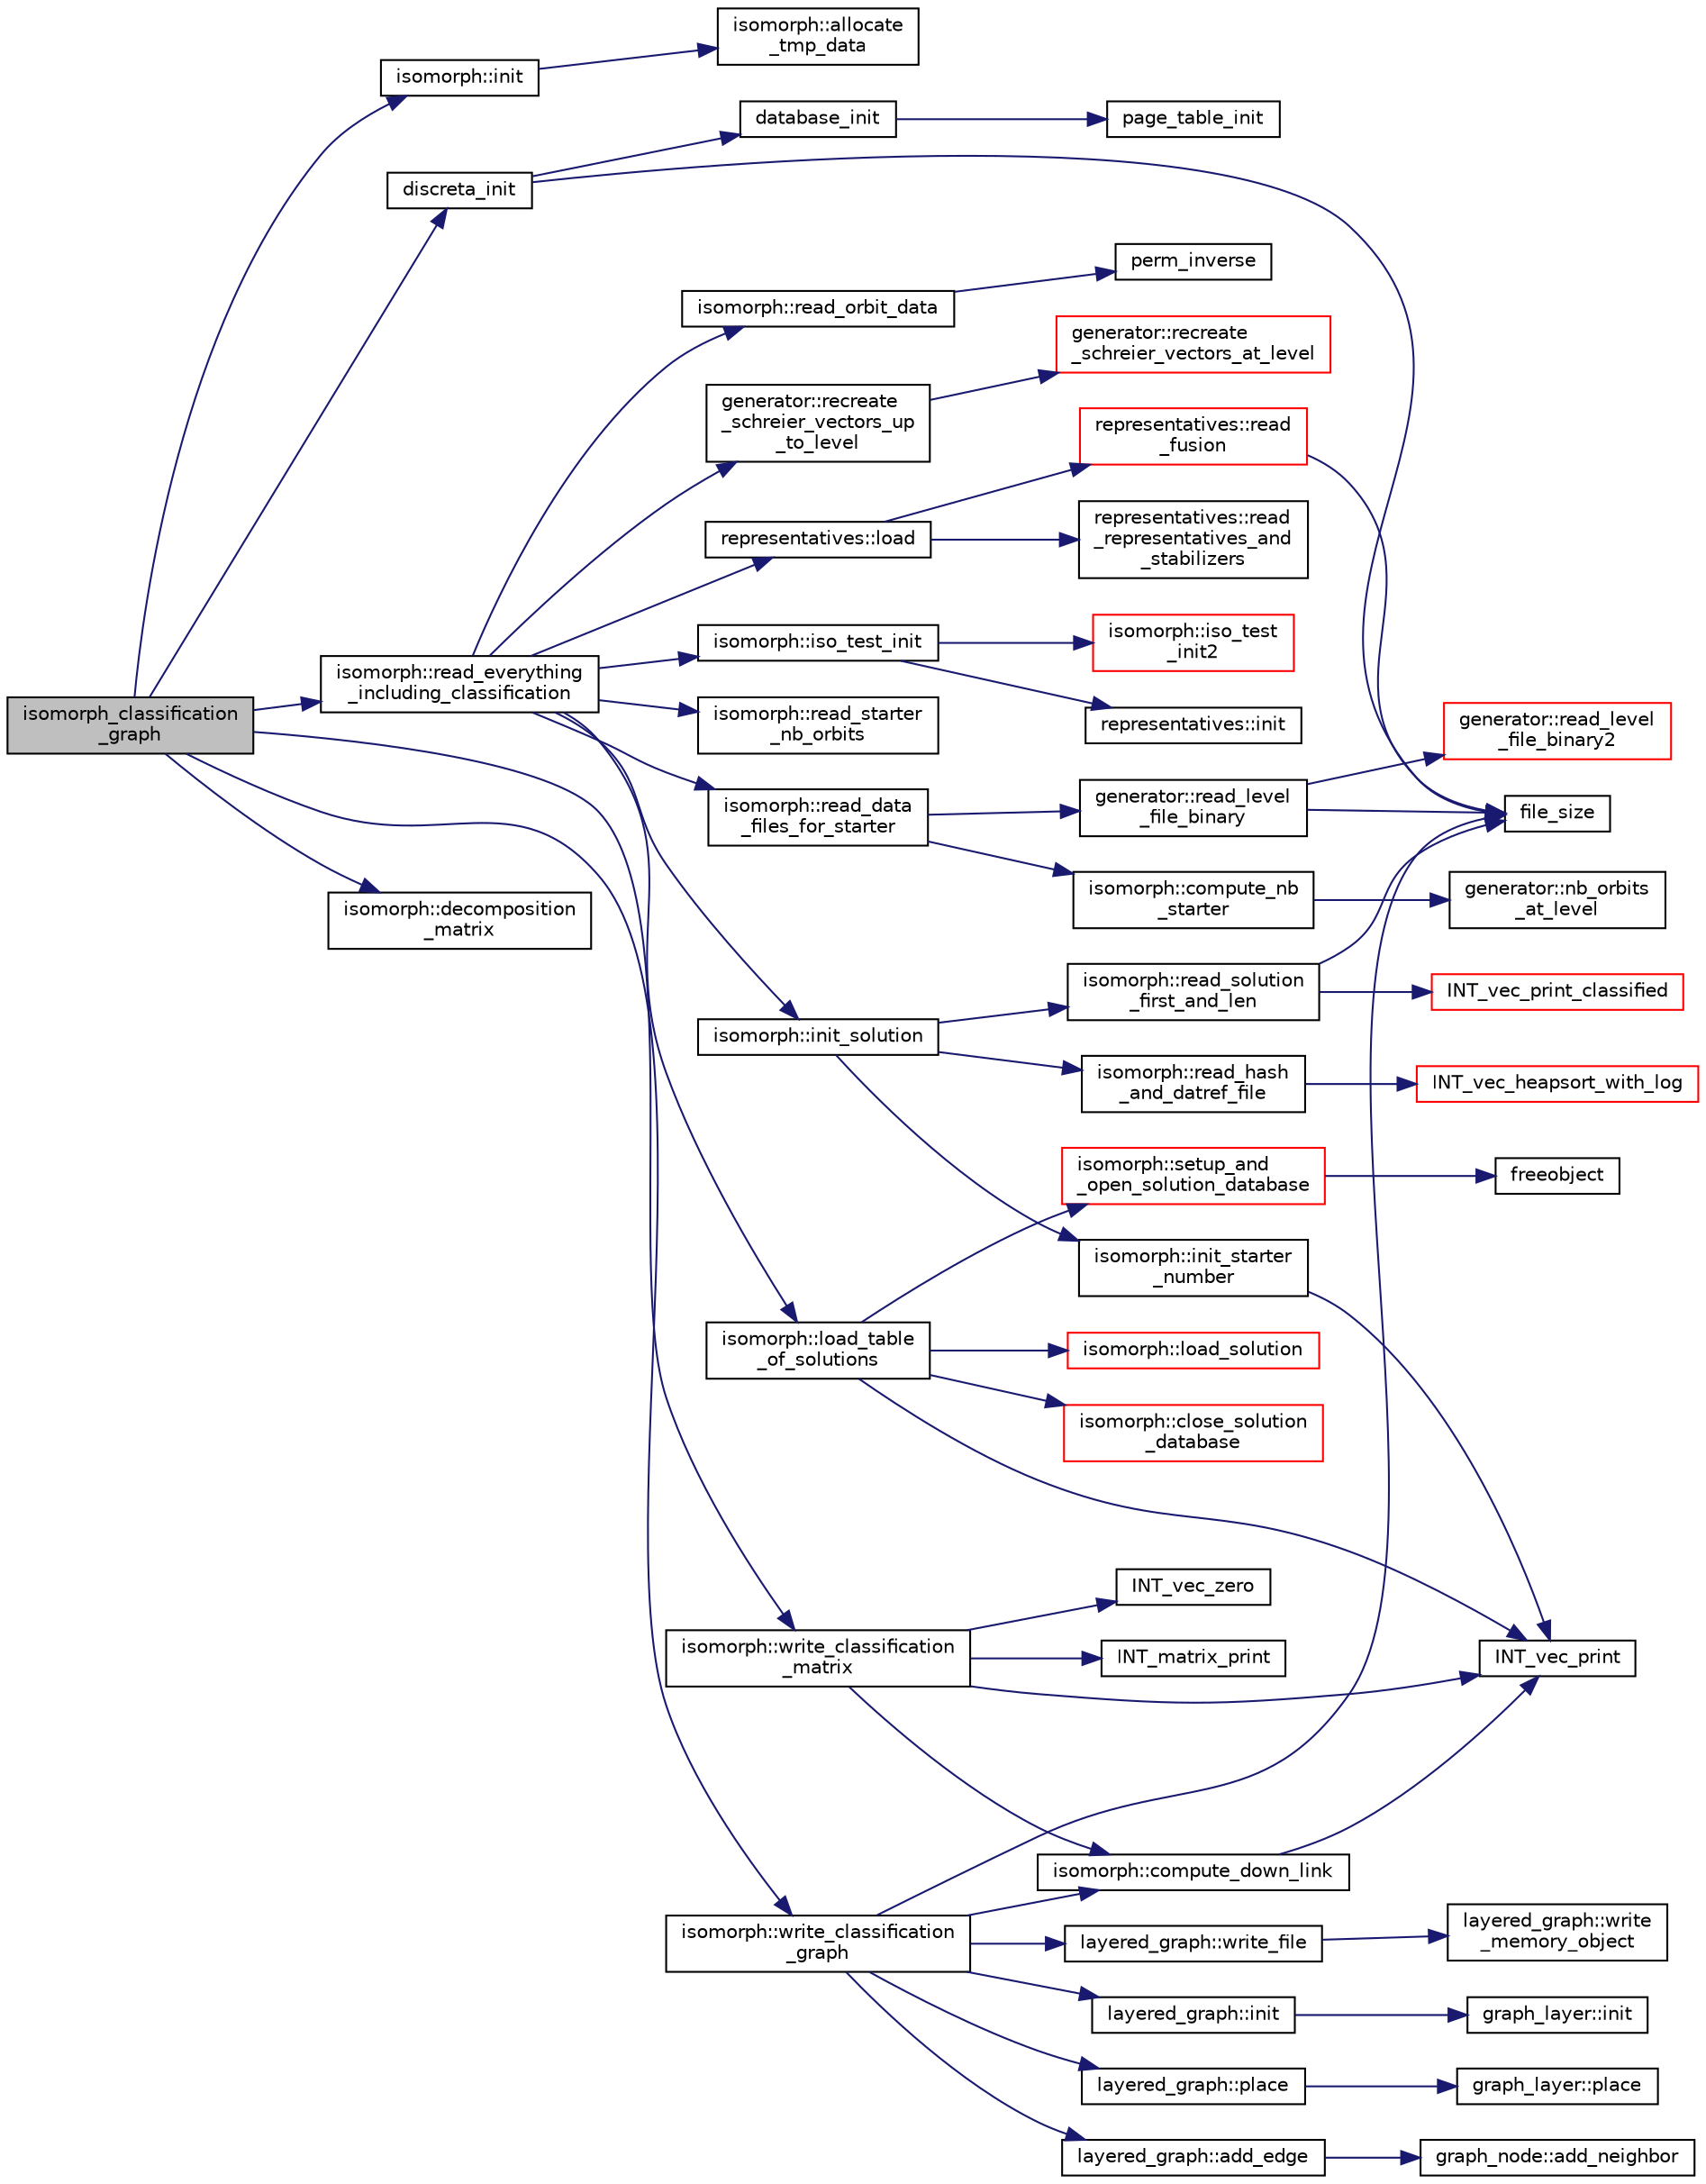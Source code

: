 digraph "isomorph_classification_graph"
{
  edge [fontname="Helvetica",fontsize="10",labelfontname="Helvetica",labelfontsize="10"];
  node [fontname="Helvetica",fontsize="10",shape=record];
  rankdir="LR";
  Node163 [label="isomorph_classification\l_graph",height=0.2,width=0.4,color="black", fillcolor="grey75", style="filled", fontcolor="black"];
  Node163 -> Node164 [color="midnightblue",fontsize="10",style="solid",fontname="Helvetica"];
  Node164 [label="discreta_init",height=0.2,width=0.4,color="black", fillcolor="white", style="filled",URL="$d9/d60/discreta_8h.html#a26c1fcfc028f99baaccd7da37c8688e7"];
  Node164 -> Node165 [color="midnightblue",fontsize="10",style="solid",fontname="Helvetica"];
  Node165 [label="file_size",height=0.2,width=0.4,color="black", fillcolor="white", style="filled",URL="$df/dbf/sajeeb_8_c.html#a5c37cf5785204b6e9adf647dc14d0e50"];
  Node164 -> Node166 [color="midnightblue",fontsize="10",style="solid",fontname="Helvetica"];
  Node166 [label="database_init",height=0.2,width=0.4,color="black", fillcolor="white", style="filled",URL="$d8/d5a/btree_8_c.html#a925ec7a8df95c484c506e7d1a0419f1c"];
  Node166 -> Node167 [color="midnightblue",fontsize="10",style="solid",fontname="Helvetica"];
  Node167 [label="page_table_init",height=0.2,width=0.4,color="black", fillcolor="white", style="filled",URL="$d9/d60/discreta_8h.html#ab1c17c254db929b1c70f13c60f3efbbe"];
  Node163 -> Node168 [color="midnightblue",fontsize="10",style="solid",fontname="Helvetica"];
  Node168 [label="isomorph::init",height=0.2,width=0.4,color="black", fillcolor="white", style="filled",URL="$d3/d5f/classisomorph.html#ad10f09aafccb67e0871404d61a68e0d9"];
  Node168 -> Node169 [color="midnightblue",fontsize="10",style="solid",fontname="Helvetica"];
  Node169 [label="isomorph::allocate\l_tmp_data",height=0.2,width=0.4,color="black", fillcolor="white", style="filled",URL="$d3/d5f/classisomorph.html#a2aba74f4e4c524cfee6c9faea33474c2"];
  Node163 -> Node170 [color="midnightblue",fontsize="10",style="solid",fontname="Helvetica"];
  Node170 [label="isomorph::read_everything\l_including_classification",height=0.2,width=0.4,color="black", fillcolor="white", style="filled",URL="$d3/d5f/classisomorph.html#aa6a56e4522d3133a6ea65c9ac6de3924"];
  Node170 -> Node171 [color="midnightblue",fontsize="10",style="solid",fontname="Helvetica"];
  Node171 [label="isomorph::read_data\l_files_for_starter",height=0.2,width=0.4,color="black", fillcolor="white", style="filled",URL="$d3/d5f/classisomorph.html#a388ff858a7a437e12b5a96121294f48f"];
  Node171 -> Node172 [color="midnightblue",fontsize="10",style="solid",fontname="Helvetica"];
  Node172 [label="generator::read_level\l_file_binary",height=0.2,width=0.4,color="black", fillcolor="white", style="filled",URL="$d7/d73/classgenerator.html#a03b82a8bd61e9d6af1a8c114274b2be2"];
  Node172 -> Node165 [color="midnightblue",fontsize="10",style="solid",fontname="Helvetica"];
  Node172 -> Node173 [color="midnightblue",fontsize="10",style="solid",fontname="Helvetica"];
  Node173 [label="generator::read_level\l_file_binary2",height=0.2,width=0.4,color="red", fillcolor="white", style="filled",URL="$d7/d73/classgenerator.html#a1122a5fc388f2ca946f920ed965eb8b7"];
  Node171 -> Node178 [color="midnightblue",fontsize="10",style="solid",fontname="Helvetica"];
  Node178 [label="isomorph::compute_nb\l_starter",height=0.2,width=0.4,color="black", fillcolor="white", style="filled",URL="$d3/d5f/classisomorph.html#ac899e1617283a043eab938ee0f84ea51"];
  Node178 -> Node179 [color="midnightblue",fontsize="10",style="solid",fontname="Helvetica"];
  Node179 [label="generator::nb_orbits\l_at_level",height=0.2,width=0.4,color="black", fillcolor="white", style="filled",URL="$d7/d73/classgenerator.html#a020f3d8378448310d044a4a24fadf301"];
  Node170 -> Node180 [color="midnightblue",fontsize="10",style="solid",fontname="Helvetica"];
  Node180 [label="isomorph::init_solution",height=0.2,width=0.4,color="black", fillcolor="white", style="filled",URL="$d3/d5f/classisomorph.html#ac3c171a595b93a33ac8a9e5d2d7b6eab"];
  Node180 -> Node181 [color="midnightblue",fontsize="10",style="solid",fontname="Helvetica"];
  Node181 [label="isomorph::read_solution\l_first_and_len",height=0.2,width=0.4,color="black", fillcolor="white", style="filled",URL="$d3/d5f/classisomorph.html#affd1e7546f0caf49aac43df1cff96485"];
  Node181 -> Node165 [color="midnightblue",fontsize="10",style="solid",fontname="Helvetica"];
  Node181 -> Node182 [color="midnightblue",fontsize="10",style="solid",fontname="Helvetica"];
  Node182 [label="INT_vec_print_classified",height=0.2,width=0.4,color="red", fillcolor="white", style="filled",URL="$d5/de2/foundations_2data__structures_2data__structures_8h.html#a611d0260b154d48ecbc38ed869925ba8"];
  Node180 -> Node197 [color="midnightblue",fontsize="10",style="solid",fontname="Helvetica"];
  Node197 [label="isomorph::init_starter\l_number",height=0.2,width=0.4,color="black", fillcolor="white", style="filled",URL="$d3/d5f/classisomorph.html#a93b1d8fa988ca12f5f231fc4420873b2"];
  Node197 -> Node198 [color="midnightblue",fontsize="10",style="solid",fontname="Helvetica"];
  Node198 [label="INT_vec_print",height=0.2,width=0.4,color="black", fillcolor="white", style="filled",URL="$df/dbf/sajeeb_8_c.html#a79a5901af0b47dd0d694109543c027fe"];
  Node180 -> Node199 [color="midnightblue",fontsize="10",style="solid",fontname="Helvetica"];
  Node199 [label="isomorph::read_hash\l_and_datref_file",height=0.2,width=0.4,color="black", fillcolor="white", style="filled",URL="$d3/d5f/classisomorph.html#a9e56d23f3f1d73c76945df4157100d1a"];
  Node199 -> Node200 [color="midnightblue",fontsize="10",style="solid",fontname="Helvetica"];
  Node200 [label="INT_vec_heapsort_with_log",height=0.2,width=0.4,color="red", fillcolor="white", style="filled",URL="$d5/de2/foundations_2data__structures_2data__structures_8h.html#a9d838c341cd204ed79499960a8ed393d"];
  Node170 -> Node201 [color="midnightblue",fontsize="10",style="solid",fontname="Helvetica"];
  Node201 [label="isomorph::load_table\l_of_solutions",height=0.2,width=0.4,color="black", fillcolor="white", style="filled",URL="$d3/d5f/classisomorph.html#a21ab5aba74a200b9abf041dc5206821a"];
  Node201 -> Node202 [color="midnightblue",fontsize="10",style="solid",fontname="Helvetica"];
  Node202 [label="isomorph::setup_and\l_open_solution_database",height=0.2,width=0.4,color="red", fillcolor="white", style="filled",URL="$d3/d5f/classisomorph.html#a31846d3ae261a9c2dc089fb87710ce5c"];
  Node202 -> Node203 [color="midnightblue",fontsize="10",style="solid",fontname="Helvetica"];
  Node203 [label="freeobject",height=0.2,width=0.4,color="black", fillcolor="white", style="filled",URL="$d9/d60/discreta_8h.html#a3bd8a0c7f8d0451709f6e310536ff2ae"];
  Node201 -> Node336 [color="midnightblue",fontsize="10",style="solid",fontname="Helvetica"];
  Node336 [label="isomorph::load_solution",height=0.2,width=0.4,color="red", fillcolor="white", style="filled",URL="$d3/d5f/classisomorph.html#a18df8e5d8ba2c2fe7c6d59a2d42768a5"];
  Node201 -> Node198 [color="midnightblue",fontsize="10",style="solid",fontname="Helvetica"];
  Node201 -> Node343 [color="midnightblue",fontsize="10",style="solid",fontname="Helvetica"];
  Node343 [label="isomorph::close_solution\l_database",height=0.2,width=0.4,color="red", fillcolor="white", style="filled",URL="$d3/d5f/classisomorph.html#a4219716e51f60288361e06dd0e91810b"];
  Node170 -> Node355 [color="midnightblue",fontsize="10",style="solid",fontname="Helvetica"];
  Node355 [label="isomorph::read_orbit_data",height=0.2,width=0.4,color="black", fillcolor="white", style="filled",URL="$d3/d5f/classisomorph.html#a3f895bdfd6614c79db98560b091d61eb"];
  Node355 -> Node189 [color="midnightblue",fontsize="10",style="solid",fontname="Helvetica"];
  Node189 [label="perm_inverse",height=0.2,width=0.4,color="black", fillcolor="white", style="filled",URL="$d2/d7c/combinatorics_8_c.html#ab7f02d1e2e257e1118eae354ab16d447"];
  Node170 -> Node356 [color="midnightblue",fontsize="10",style="solid",fontname="Helvetica"];
  Node356 [label="generator::recreate\l_schreier_vectors_up\l_to_level",height=0.2,width=0.4,color="black", fillcolor="white", style="filled",URL="$d7/d73/classgenerator.html#a2ca7599e91bb012d41153aec95f081f7"];
  Node356 -> Node357 [color="midnightblue",fontsize="10",style="solid",fontname="Helvetica"];
  Node357 [label="generator::recreate\l_schreier_vectors_at_level",height=0.2,width=0.4,color="red", fillcolor="white", style="filled",URL="$d7/d73/classgenerator.html#a7d190e196e7c9721c4135f40f01d922f"];
  Node170 -> Node893 [color="midnightblue",fontsize="10",style="solid",fontname="Helvetica"];
  Node893 [label="isomorph::iso_test_init",height=0.2,width=0.4,color="black", fillcolor="white", style="filled",URL="$d3/d5f/classisomorph.html#a71d125f4cc34ac9a2160e565021802f8"];
  Node893 -> Node894 [color="midnightblue",fontsize="10",style="solid",fontname="Helvetica"];
  Node894 [label="isomorph::iso_test\l_init2",height=0.2,width=0.4,color="red", fillcolor="white", style="filled",URL="$d3/d5f/classisomorph.html#a5aa54ad741dc6c43e688f6c66dae798d"];
  Node893 -> Node896 [color="midnightblue",fontsize="10",style="solid",fontname="Helvetica"];
  Node896 [label="representatives::init",height=0.2,width=0.4,color="black", fillcolor="white", style="filled",URL="$da/dc1/classrepresentatives.html#ae3d1d5911e48bb0086264840f942370e"];
  Node170 -> Node897 [color="midnightblue",fontsize="10",style="solid",fontname="Helvetica"];
  Node897 [label="isomorph::read_starter\l_nb_orbits",height=0.2,width=0.4,color="black", fillcolor="white", style="filled",URL="$d3/d5f/classisomorph.html#a1102e2f058d18399ce5155ae33b2f00a"];
  Node170 -> Node898 [color="midnightblue",fontsize="10",style="solid",fontname="Helvetica"];
  Node898 [label="representatives::load",height=0.2,width=0.4,color="black", fillcolor="white", style="filled",URL="$da/dc1/classrepresentatives.html#af9a82206de511896846f35ea46d29515"];
  Node898 -> Node899 [color="midnightblue",fontsize="10",style="solid",fontname="Helvetica"];
  Node899 [label="representatives::read\l_fusion",height=0.2,width=0.4,color="red", fillcolor="white", style="filled",URL="$da/dc1/classrepresentatives.html#a5ced64d9af0c5e0ad46b9ba6244ac332"];
  Node899 -> Node165 [color="midnightblue",fontsize="10",style="solid",fontname="Helvetica"];
  Node898 -> Node901 [color="midnightblue",fontsize="10",style="solid",fontname="Helvetica"];
  Node901 [label="representatives::read\l_representatives_and\l_stabilizers",height=0.2,width=0.4,color="black", fillcolor="white", style="filled",URL="$da/dc1/classrepresentatives.html#a265f9011bf89e9be28e9627ad127f0f4"];
  Node163 -> Node902 [color="midnightblue",fontsize="10",style="solid",fontname="Helvetica"];
  Node902 [label="isomorph::write_classification\l_matrix",height=0.2,width=0.4,color="black", fillcolor="white", style="filled",URL="$d3/d5f/classisomorph.html#a1d9175a939d7ae194d582e862b6b0189"];
  Node902 -> Node468 [color="midnightblue",fontsize="10",style="solid",fontname="Helvetica"];
  Node468 [label="INT_vec_zero",height=0.2,width=0.4,color="black", fillcolor="white", style="filled",URL="$df/dbf/sajeeb_8_c.html#aa8c9c7977203577026080f546fe4980f"];
  Node902 -> Node903 [color="midnightblue",fontsize="10",style="solid",fontname="Helvetica"];
  Node903 [label="isomorph::compute_down_link",height=0.2,width=0.4,color="black", fillcolor="white", style="filled",URL="$d3/d5f/classisomorph.html#a9f716e514c393f61e57c93638e2778d1"];
  Node903 -> Node198 [color="midnightblue",fontsize="10",style="solid",fontname="Helvetica"];
  Node902 -> Node198 [color="midnightblue",fontsize="10",style="solid",fontname="Helvetica"];
  Node902 -> Node469 [color="midnightblue",fontsize="10",style="solid",fontname="Helvetica"];
  Node469 [label="INT_matrix_print",height=0.2,width=0.4,color="black", fillcolor="white", style="filled",URL="$d5/db4/io__and__os_8h.html#afd4180a24bef3a2b584668a4eaf607ff"];
  Node163 -> Node904 [color="midnightblue",fontsize="10",style="solid",fontname="Helvetica"];
  Node904 [label="isomorph::write_classification\l_graph",height=0.2,width=0.4,color="black", fillcolor="white", style="filled",URL="$d3/d5f/classisomorph.html#afcf732909fe6b9f431362fa7c2ade0e5"];
  Node904 -> Node905 [color="midnightblue",fontsize="10",style="solid",fontname="Helvetica"];
  Node905 [label="layered_graph::init",height=0.2,width=0.4,color="black", fillcolor="white", style="filled",URL="$da/db1/classlayered__graph.html#a3d3422898f1e8d31eb937fcc460dbac2"];
  Node905 -> Node906 [color="midnightblue",fontsize="10",style="solid",fontname="Helvetica"];
  Node906 [label="graph_layer::init",height=0.2,width=0.4,color="black", fillcolor="white", style="filled",URL="$de/d87/classgraph__layer.html#a4b3e02d2069fb0127514a3d9ce000ff0"];
  Node904 -> Node907 [color="midnightblue",fontsize="10",style="solid",fontname="Helvetica"];
  Node907 [label="layered_graph::place",height=0.2,width=0.4,color="black", fillcolor="white", style="filled",URL="$da/db1/classlayered__graph.html#a5449ff3de184b379ed6986f6e78c8c4a"];
  Node907 -> Node908 [color="midnightblue",fontsize="10",style="solid",fontname="Helvetica"];
  Node908 [label="graph_layer::place",height=0.2,width=0.4,color="black", fillcolor="white", style="filled",URL="$de/d87/classgraph__layer.html#a24ae195b3ddbb86164b816db1ad2223a"];
  Node904 -> Node909 [color="midnightblue",fontsize="10",style="solid",fontname="Helvetica"];
  Node909 [label="layered_graph::add_edge",height=0.2,width=0.4,color="black", fillcolor="white", style="filled",URL="$da/db1/classlayered__graph.html#a018a287d904e5be8d95cf9a5b358f838"];
  Node909 -> Node910 [color="midnightblue",fontsize="10",style="solid",fontname="Helvetica"];
  Node910 [label="graph_node::add_neighbor",height=0.2,width=0.4,color="black", fillcolor="white", style="filled",URL="$d6/d21/classgraph__node.html#a22cf1ed1de6059f37be3e8f778cbba09"];
  Node904 -> Node903 [color="midnightblue",fontsize="10",style="solid",fontname="Helvetica"];
  Node904 -> Node911 [color="midnightblue",fontsize="10",style="solid",fontname="Helvetica"];
  Node911 [label="layered_graph::write_file",height=0.2,width=0.4,color="black", fillcolor="white", style="filled",URL="$da/db1/classlayered__graph.html#aa6be0def70df293f8e50a6aadcbd5d89"];
  Node911 -> Node912 [color="midnightblue",fontsize="10",style="solid",fontname="Helvetica"];
  Node912 [label="layered_graph::write\l_memory_object",height=0.2,width=0.4,color="black", fillcolor="white", style="filled",URL="$da/db1/classlayered__graph.html#a9fd9630354f493941c8407da7c5e4a92"];
  Node904 -> Node165 [color="midnightblue",fontsize="10",style="solid",fontname="Helvetica"];
  Node163 -> Node913 [color="midnightblue",fontsize="10",style="solid",fontname="Helvetica"];
  Node913 [label="isomorph::decomposition\l_matrix",height=0.2,width=0.4,color="black", fillcolor="white", style="filled",URL="$d3/d5f/classisomorph.html#a3278e4cd7b5270dd7d0501dbd95b66a0"];
}
